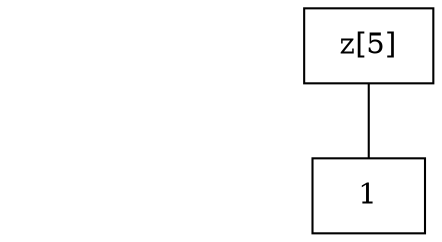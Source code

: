 digraph "DD" {
size = "7.5,10"
center = true;
edge [dir = none];
{ node [shape = plaintext];
  edge [style = invis];
  "CONST NODES" [style = invis];
"CONST NODES"; 
}
{ rank = same; node [shape = box]; edge [style = invis];
"  z[5]  "; }
{ rank = same; "CONST NODES";
{ node [shape = box]; "(nil)";
}
}
"  z[5]  " -> "(nil)" [style = solid];
"(nil)" [label = "1"];
}
